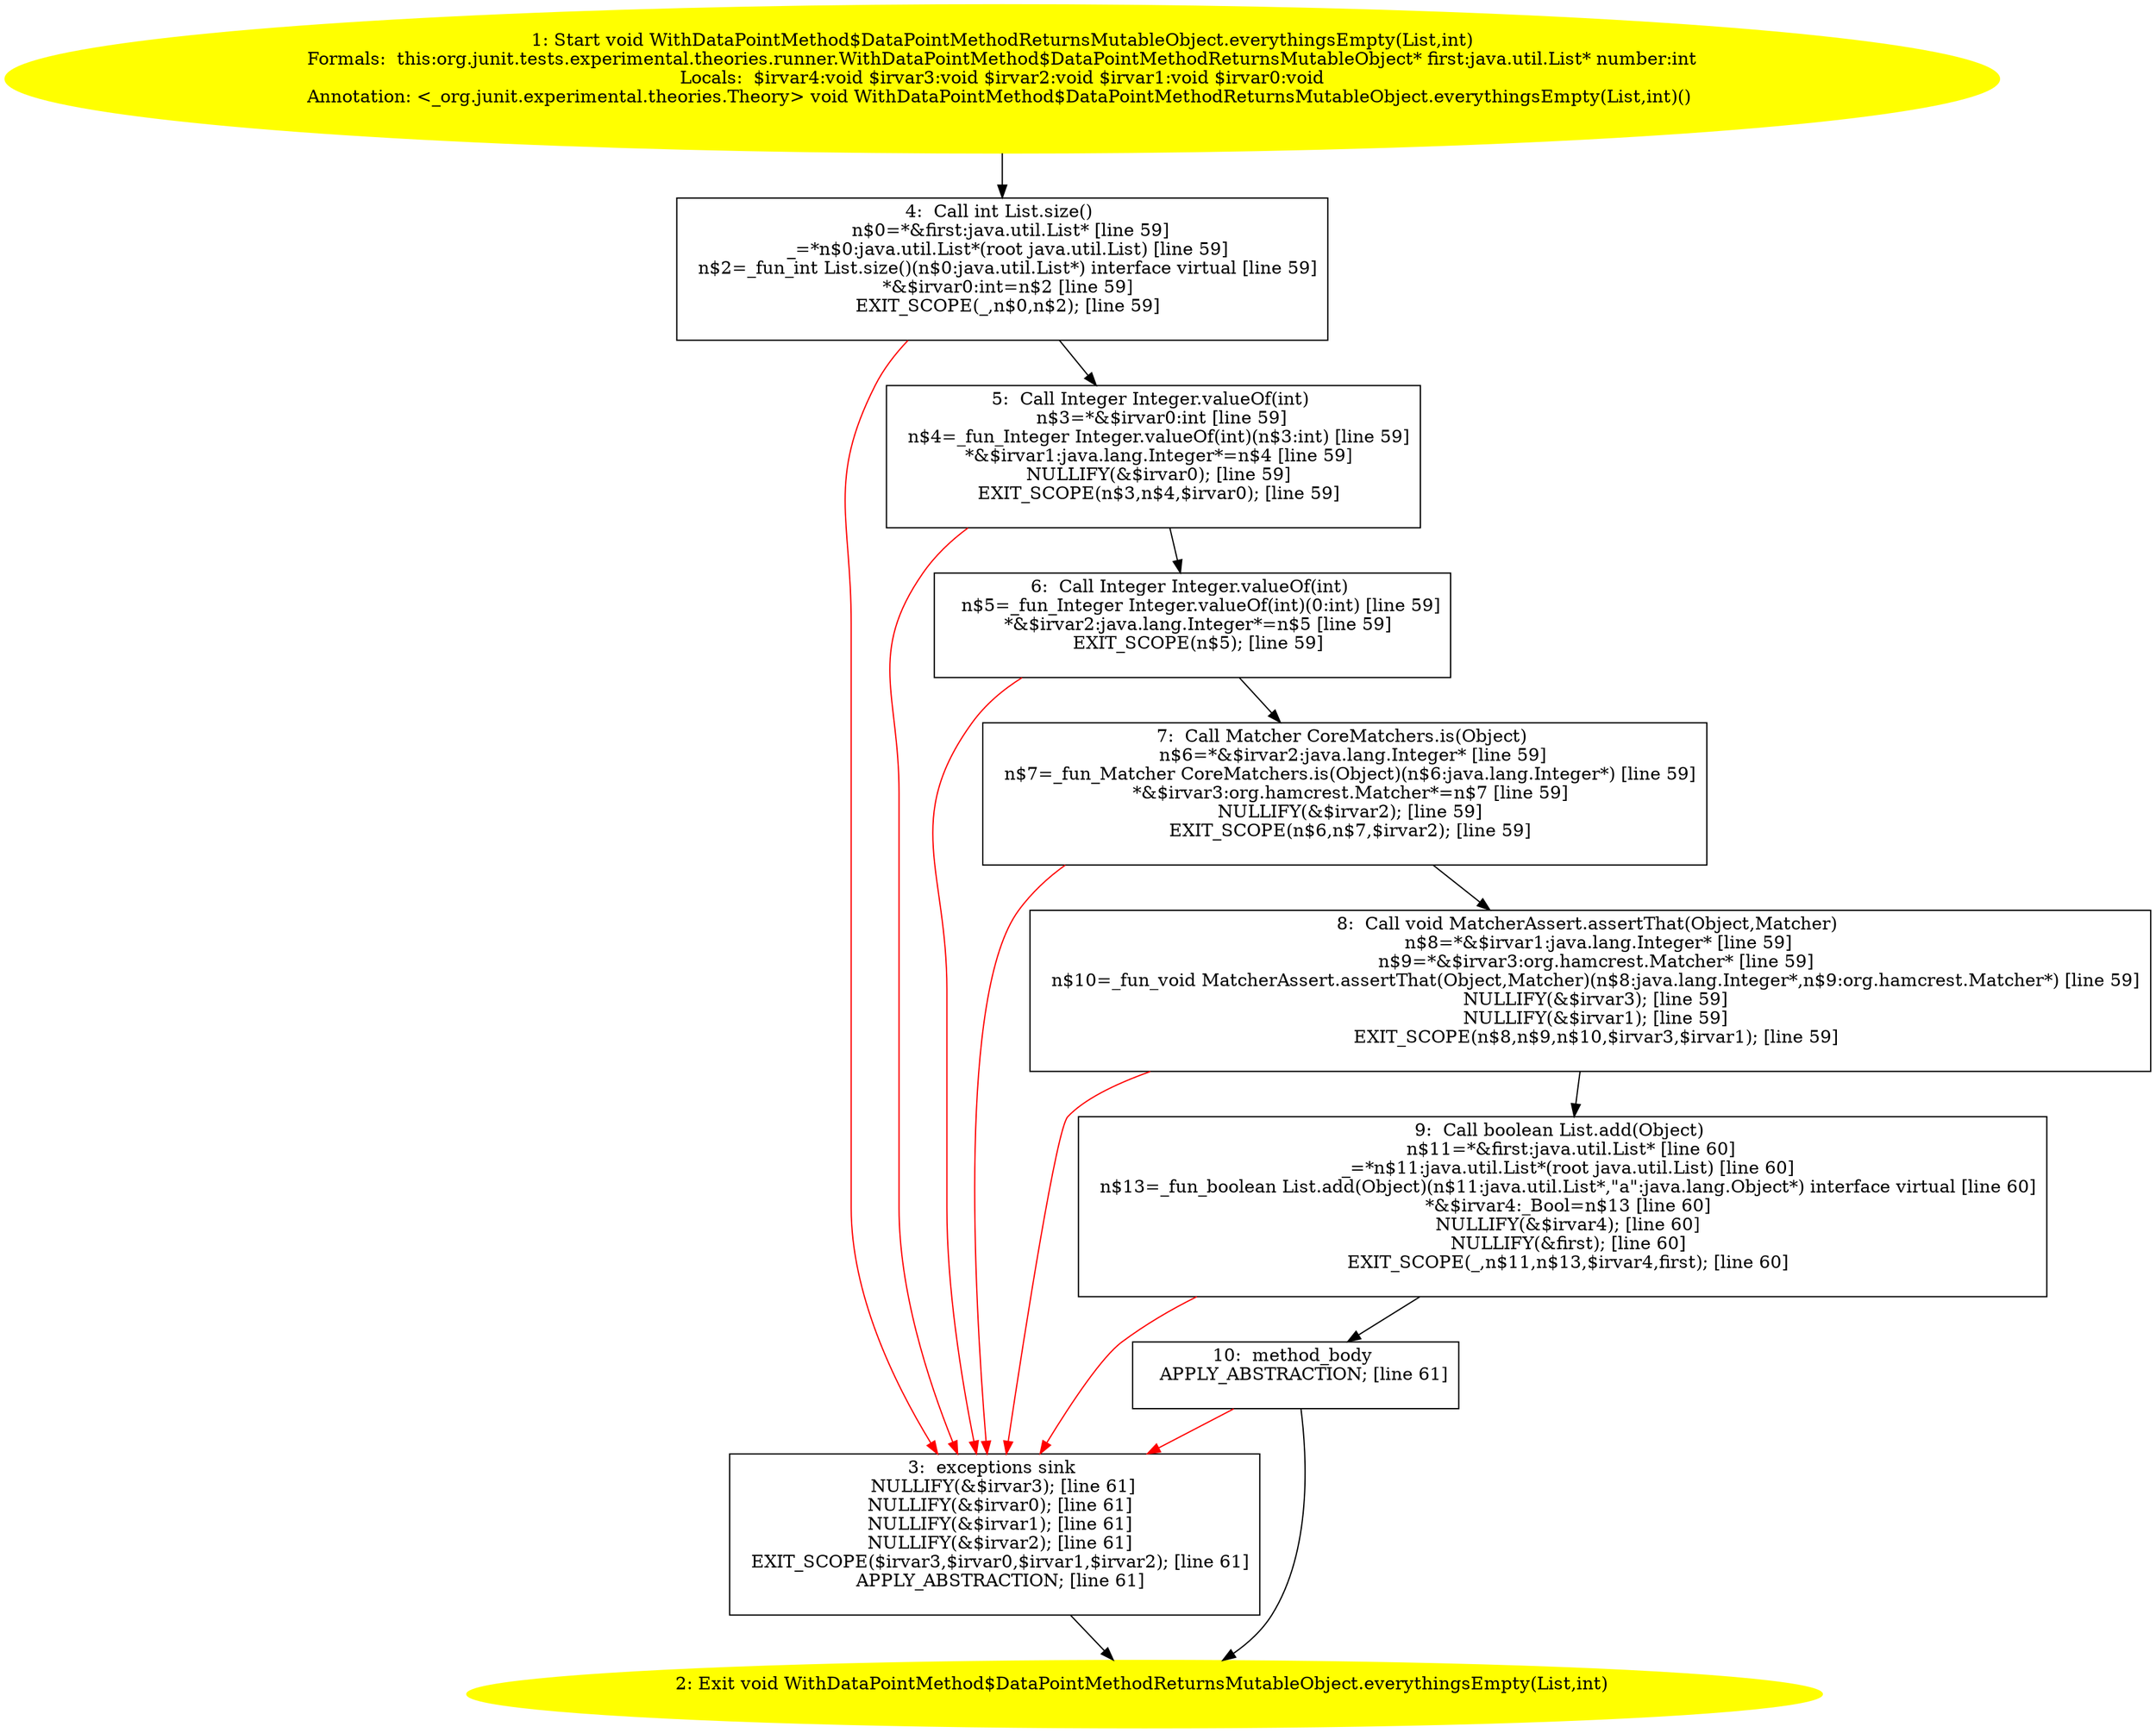 /* @generated */
digraph cfg {
"org.junit.tests.experimental.theories.runner.WithDataPointMethod$DataPointMethodReturnsMutableObject.52f6bc2bed9d0bba0d8c8526461a94ee_1" [label="1: Start void WithDataPointMethod$DataPointMethodReturnsMutableObject.everythingsEmpty(List,int)\nFormals:  this:org.junit.tests.experimental.theories.runner.WithDataPointMethod$DataPointMethodReturnsMutableObject* first:java.util.List* number:int\nLocals:  $irvar4:void $irvar3:void $irvar2:void $irvar1:void $irvar0:void\nAnnotation: <_org.junit.experimental.theories.Theory> void WithDataPointMethod$DataPointMethodReturnsMutableObject.everythingsEmpty(List,int)() \n  " color=yellow style=filled]
	

	 "org.junit.tests.experimental.theories.runner.WithDataPointMethod$DataPointMethodReturnsMutableObject.52f6bc2bed9d0bba0d8c8526461a94ee_1" -> "org.junit.tests.experimental.theories.runner.WithDataPointMethod$DataPointMethodReturnsMutableObject.52f6bc2bed9d0bba0d8c8526461a94ee_4" ;
"org.junit.tests.experimental.theories.runner.WithDataPointMethod$DataPointMethodReturnsMutableObject.52f6bc2bed9d0bba0d8c8526461a94ee_2" [label="2: Exit void WithDataPointMethod$DataPointMethodReturnsMutableObject.everythingsEmpty(List,int) \n  " color=yellow style=filled]
	

"org.junit.tests.experimental.theories.runner.WithDataPointMethod$DataPointMethodReturnsMutableObject.52f6bc2bed9d0bba0d8c8526461a94ee_3" [label="3:  exceptions sink \n   NULLIFY(&$irvar3); [line 61]\n  NULLIFY(&$irvar0); [line 61]\n  NULLIFY(&$irvar1); [line 61]\n  NULLIFY(&$irvar2); [line 61]\n  EXIT_SCOPE($irvar3,$irvar0,$irvar1,$irvar2); [line 61]\n  APPLY_ABSTRACTION; [line 61]\n " shape="box"]
	

	 "org.junit.tests.experimental.theories.runner.WithDataPointMethod$DataPointMethodReturnsMutableObject.52f6bc2bed9d0bba0d8c8526461a94ee_3" -> "org.junit.tests.experimental.theories.runner.WithDataPointMethod$DataPointMethodReturnsMutableObject.52f6bc2bed9d0bba0d8c8526461a94ee_2" ;
"org.junit.tests.experimental.theories.runner.WithDataPointMethod$DataPointMethodReturnsMutableObject.52f6bc2bed9d0bba0d8c8526461a94ee_4" [label="4:  Call int List.size() \n   n$0=*&first:java.util.List* [line 59]\n  _=*n$0:java.util.List*(root java.util.List) [line 59]\n  n$2=_fun_int List.size()(n$0:java.util.List*) interface virtual [line 59]\n  *&$irvar0:int=n$2 [line 59]\n  EXIT_SCOPE(_,n$0,n$2); [line 59]\n " shape="box"]
	

	 "org.junit.tests.experimental.theories.runner.WithDataPointMethod$DataPointMethodReturnsMutableObject.52f6bc2bed9d0bba0d8c8526461a94ee_4" -> "org.junit.tests.experimental.theories.runner.WithDataPointMethod$DataPointMethodReturnsMutableObject.52f6bc2bed9d0bba0d8c8526461a94ee_5" ;
	 "org.junit.tests.experimental.theories.runner.WithDataPointMethod$DataPointMethodReturnsMutableObject.52f6bc2bed9d0bba0d8c8526461a94ee_4" -> "org.junit.tests.experimental.theories.runner.WithDataPointMethod$DataPointMethodReturnsMutableObject.52f6bc2bed9d0bba0d8c8526461a94ee_3" [color="red" ];
"org.junit.tests.experimental.theories.runner.WithDataPointMethod$DataPointMethodReturnsMutableObject.52f6bc2bed9d0bba0d8c8526461a94ee_5" [label="5:  Call Integer Integer.valueOf(int) \n   n$3=*&$irvar0:int [line 59]\n  n$4=_fun_Integer Integer.valueOf(int)(n$3:int) [line 59]\n  *&$irvar1:java.lang.Integer*=n$4 [line 59]\n  NULLIFY(&$irvar0); [line 59]\n  EXIT_SCOPE(n$3,n$4,$irvar0); [line 59]\n " shape="box"]
	

	 "org.junit.tests.experimental.theories.runner.WithDataPointMethod$DataPointMethodReturnsMutableObject.52f6bc2bed9d0bba0d8c8526461a94ee_5" -> "org.junit.tests.experimental.theories.runner.WithDataPointMethod$DataPointMethodReturnsMutableObject.52f6bc2bed9d0bba0d8c8526461a94ee_6" ;
	 "org.junit.tests.experimental.theories.runner.WithDataPointMethod$DataPointMethodReturnsMutableObject.52f6bc2bed9d0bba0d8c8526461a94ee_5" -> "org.junit.tests.experimental.theories.runner.WithDataPointMethod$DataPointMethodReturnsMutableObject.52f6bc2bed9d0bba0d8c8526461a94ee_3" [color="red" ];
"org.junit.tests.experimental.theories.runner.WithDataPointMethod$DataPointMethodReturnsMutableObject.52f6bc2bed9d0bba0d8c8526461a94ee_6" [label="6:  Call Integer Integer.valueOf(int) \n   n$5=_fun_Integer Integer.valueOf(int)(0:int) [line 59]\n  *&$irvar2:java.lang.Integer*=n$5 [line 59]\n  EXIT_SCOPE(n$5); [line 59]\n " shape="box"]
	

	 "org.junit.tests.experimental.theories.runner.WithDataPointMethod$DataPointMethodReturnsMutableObject.52f6bc2bed9d0bba0d8c8526461a94ee_6" -> "org.junit.tests.experimental.theories.runner.WithDataPointMethod$DataPointMethodReturnsMutableObject.52f6bc2bed9d0bba0d8c8526461a94ee_7" ;
	 "org.junit.tests.experimental.theories.runner.WithDataPointMethod$DataPointMethodReturnsMutableObject.52f6bc2bed9d0bba0d8c8526461a94ee_6" -> "org.junit.tests.experimental.theories.runner.WithDataPointMethod$DataPointMethodReturnsMutableObject.52f6bc2bed9d0bba0d8c8526461a94ee_3" [color="red" ];
"org.junit.tests.experimental.theories.runner.WithDataPointMethod$DataPointMethodReturnsMutableObject.52f6bc2bed9d0bba0d8c8526461a94ee_7" [label="7:  Call Matcher CoreMatchers.is(Object) \n   n$6=*&$irvar2:java.lang.Integer* [line 59]\n  n$7=_fun_Matcher CoreMatchers.is(Object)(n$6:java.lang.Integer*) [line 59]\n  *&$irvar3:org.hamcrest.Matcher*=n$7 [line 59]\n  NULLIFY(&$irvar2); [line 59]\n  EXIT_SCOPE(n$6,n$7,$irvar2); [line 59]\n " shape="box"]
	

	 "org.junit.tests.experimental.theories.runner.WithDataPointMethod$DataPointMethodReturnsMutableObject.52f6bc2bed9d0bba0d8c8526461a94ee_7" -> "org.junit.tests.experimental.theories.runner.WithDataPointMethod$DataPointMethodReturnsMutableObject.52f6bc2bed9d0bba0d8c8526461a94ee_8" ;
	 "org.junit.tests.experimental.theories.runner.WithDataPointMethod$DataPointMethodReturnsMutableObject.52f6bc2bed9d0bba0d8c8526461a94ee_7" -> "org.junit.tests.experimental.theories.runner.WithDataPointMethod$DataPointMethodReturnsMutableObject.52f6bc2bed9d0bba0d8c8526461a94ee_3" [color="red" ];
"org.junit.tests.experimental.theories.runner.WithDataPointMethod$DataPointMethodReturnsMutableObject.52f6bc2bed9d0bba0d8c8526461a94ee_8" [label="8:  Call void MatcherAssert.assertThat(Object,Matcher) \n   n$8=*&$irvar1:java.lang.Integer* [line 59]\n  n$9=*&$irvar3:org.hamcrest.Matcher* [line 59]\n  n$10=_fun_void MatcherAssert.assertThat(Object,Matcher)(n$8:java.lang.Integer*,n$9:org.hamcrest.Matcher*) [line 59]\n  NULLIFY(&$irvar3); [line 59]\n  NULLIFY(&$irvar1); [line 59]\n  EXIT_SCOPE(n$8,n$9,n$10,$irvar3,$irvar1); [line 59]\n " shape="box"]
	

	 "org.junit.tests.experimental.theories.runner.WithDataPointMethod$DataPointMethodReturnsMutableObject.52f6bc2bed9d0bba0d8c8526461a94ee_8" -> "org.junit.tests.experimental.theories.runner.WithDataPointMethod$DataPointMethodReturnsMutableObject.52f6bc2bed9d0bba0d8c8526461a94ee_9" ;
	 "org.junit.tests.experimental.theories.runner.WithDataPointMethod$DataPointMethodReturnsMutableObject.52f6bc2bed9d0bba0d8c8526461a94ee_8" -> "org.junit.tests.experimental.theories.runner.WithDataPointMethod$DataPointMethodReturnsMutableObject.52f6bc2bed9d0bba0d8c8526461a94ee_3" [color="red" ];
"org.junit.tests.experimental.theories.runner.WithDataPointMethod$DataPointMethodReturnsMutableObject.52f6bc2bed9d0bba0d8c8526461a94ee_9" [label="9:  Call boolean List.add(Object) \n   n$11=*&first:java.util.List* [line 60]\n  _=*n$11:java.util.List*(root java.util.List) [line 60]\n  n$13=_fun_boolean List.add(Object)(n$11:java.util.List*,\"a\":java.lang.Object*) interface virtual [line 60]\n  *&$irvar4:_Bool=n$13 [line 60]\n  NULLIFY(&$irvar4); [line 60]\n  NULLIFY(&first); [line 60]\n  EXIT_SCOPE(_,n$11,n$13,$irvar4,first); [line 60]\n " shape="box"]
	

	 "org.junit.tests.experimental.theories.runner.WithDataPointMethod$DataPointMethodReturnsMutableObject.52f6bc2bed9d0bba0d8c8526461a94ee_9" -> "org.junit.tests.experimental.theories.runner.WithDataPointMethod$DataPointMethodReturnsMutableObject.52f6bc2bed9d0bba0d8c8526461a94ee_10" ;
	 "org.junit.tests.experimental.theories.runner.WithDataPointMethod$DataPointMethodReturnsMutableObject.52f6bc2bed9d0bba0d8c8526461a94ee_9" -> "org.junit.tests.experimental.theories.runner.WithDataPointMethod$DataPointMethodReturnsMutableObject.52f6bc2bed9d0bba0d8c8526461a94ee_3" [color="red" ];
"org.junit.tests.experimental.theories.runner.WithDataPointMethod$DataPointMethodReturnsMutableObject.52f6bc2bed9d0bba0d8c8526461a94ee_10" [label="10:  method_body \n   APPLY_ABSTRACTION; [line 61]\n " shape="box"]
	

	 "org.junit.tests.experimental.theories.runner.WithDataPointMethod$DataPointMethodReturnsMutableObject.52f6bc2bed9d0bba0d8c8526461a94ee_10" -> "org.junit.tests.experimental.theories.runner.WithDataPointMethod$DataPointMethodReturnsMutableObject.52f6bc2bed9d0bba0d8c8526461a94ee_2" ;
	 "org.junit.tests.experimental.theories.runner.WithDataPointMethod$DataPointMethodReturnsMutableObject.52f6bc2bed9d0bba0d8c8526461a94ee_10" -> "org.junit.tests.experimental.theories.runner.WithDataPointMethod$DataPointMethodReturnsMutableObject.52f6bc2bed9d0bba0d8c8526461a94ee_3" [color="red" ];
}
